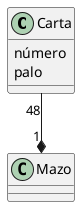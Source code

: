 @startuml JuegoDeCartas

    Class Carta{
        número
        palo
    }

    Class Mazo{

    }

    Carta "48"--* "1" Mazo

@enduml